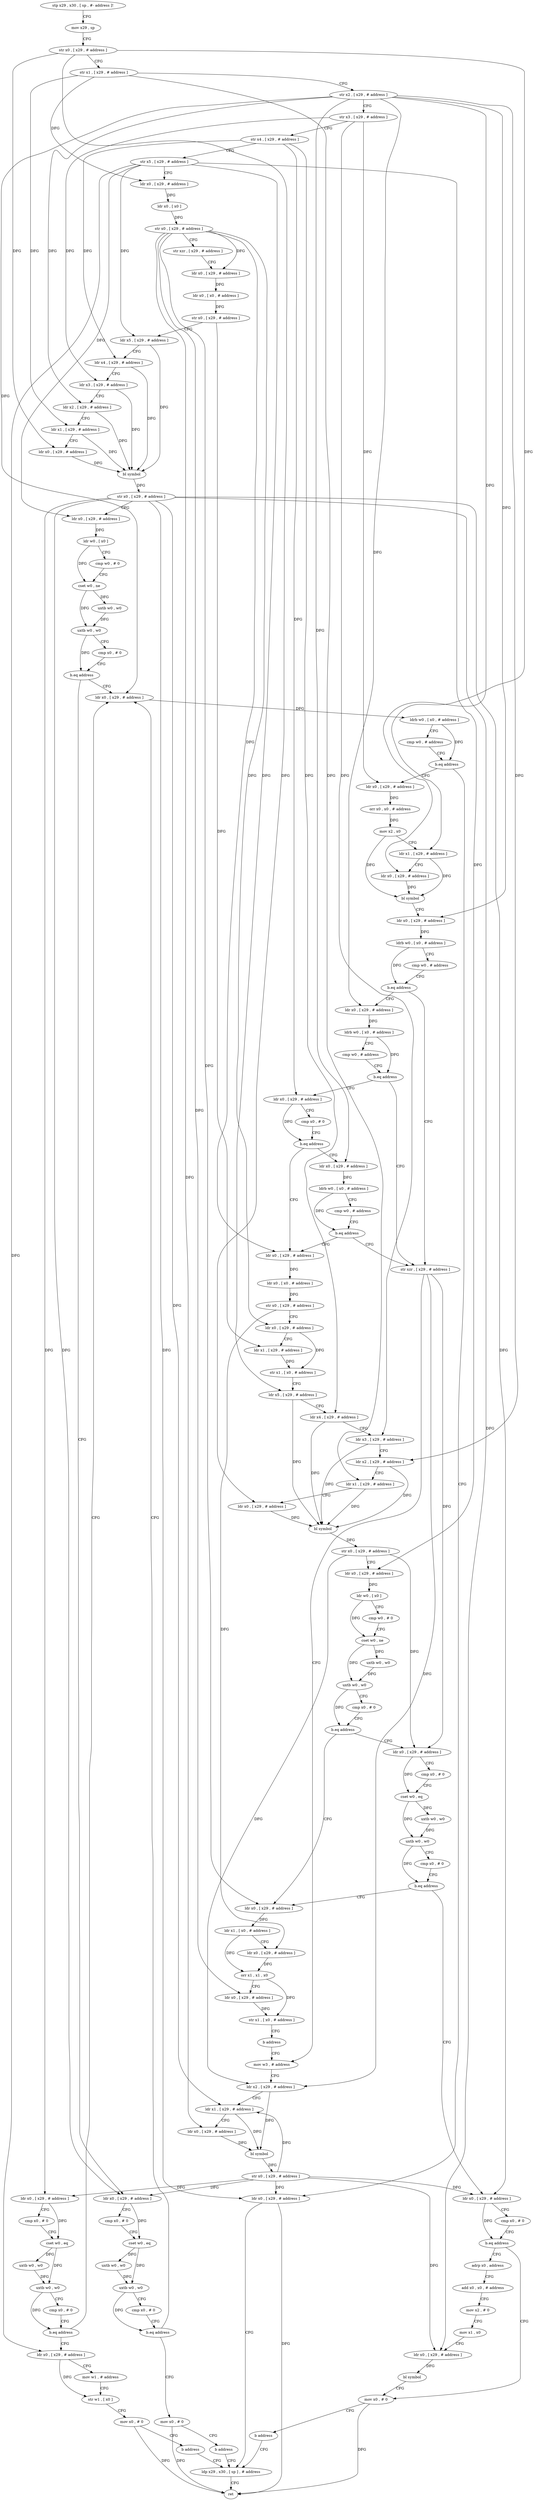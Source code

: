 digraph "func" {
"4422196" [label = "stp x29 , x30 , [ sp , #- address ]!" ]
"4422200" [label = "mov x29 , sp" ]
"4422204" [label = "str x0 , [ x29 , # address ]" ]
"4422208" [label = "str x1 , [ x29 , # address ]" ]
"4422212" [label = "str x2 , [ x29 , # address ]" ]
"4422216" [label = "str x3 , [ x29 , # address ]" ]
"4422220" [label = "str x4 , [ x29 , # address ]" ]
"4422224" [label = "str x5 , [ x29 , # address ]" ]
"4422228" [label = "ldr x0 , [ x29 , # address ]" ]
"4422232" [label = "ldr x0 , [ x0 ]" ]
"4422236" [label = "str x0 , [ x29 , # address ]" ]
"4422240" [label = "str xzr , [ x29 , # address ]" ]
"4422244" [label = "ldr x0 , [ x29 , # address ]" ]
"4422248" [label = "ldr x0 , [ x0 , # address ]" ]
"4422252" [label = "str x0 , [ x29 , # address ]" ]
"4422256" [label = "ldr x5 , [ x29 , # address ]" ]
"4422260" [label = "ldr x4 , [ x29 , # address ]" ]
"4422264" [label = "ldr x3 , [ x29 , # address ]" ]
"4422268" [label = "ldr x2 , [ x29 , # address ]" ]
"4422272" [label = "ldr x1 , [ x29 , # address ]" ]
"4422276" [label = "ldr x0 , [ x29 , # address ]" ]
"4422280" [label = "bl symbol" ]
"4422284" [label = "str x0 , [ x29 , # address ]" ]
"4422288" [label = "ldr x0 , [ x29 , # address ]" ]
"4422292" [label = "ldr w0 , [ x0 ]" ]
"4422296" [label = "cmp w0 , # 0" ]
"4422300" [label = "cset w0 , ne" ]
"4422304" [label = "uxtb w0 , w0" ]
"4422308" [label = "uxtb w0 , w0" ]
"4422312" [label = "cmp x0 , # 0" ]
"4422316" [label = "b.eq address" ]
"4422704" [label = "ldr x0 , [ x29 , # address ]" ]
"4422320" [label = "ldr x0 , [ x29 , # address ]" ]
"4422708" [label = "ldrb w0 , [ x0 , # address ]" ]
"4422712" [label = "cmp w0 , # address" ]
"4422716" [label = "b.eq address" ]
"4422356" [label = "ldr x0 , [ x29 , # address ]" ]
"4422720" [label = "ldr x0 , [ x29 , # address ]" ]
"4422324" [label = "cmp x0 , # 0" ]
"4422328" [label = "cset w0 , eq" ]
"4422332" [label = "uxtb w0 , w0" ]
"4422336" [label = "uxtb w0 , w0" ]
"4422340" [label = "cmp x0 , # 0" ]
"4422344" [label = "b.eq address" ]
"4422348" [label = "mov x0 , # 0" ]
"4422360" [label = "orr x0 , x0 , # address" ]
"4422364" [label = "mov x2 , x0" ]
"4422368" [label = "ldr x1 , [ x29 , # address ]" ]
"4422372" [label = "ldr x0 , [ x29 , # address ]" ]
"4422376" [label = "bl symbol" ]
"4422380" [label = "ldr x0 , [ x29 , # address ]" ]
"4422384" [label = "ldrb w0 , [ x0 , # address ]" ]
"4422388" [label = "cmp w0 , # address" ]
"4422392" [label = "b.eq address" ]
"4422628" [label = "str xzr , [ x29 , # address ]" ]
"4422396" [label = "ldr x0 , [ x29 , # address ]" ]
"4422724" [label = "ldp x29 , x30 , [ sp ] , # address" ]
"4422352" [label = "b address" ]
"4422632" [label = "mov w3 , # address" ]
"4422400" [label = "ldrb w0 , [ x0 , # address ]" ]
"4422404" [label = "cmp w0 , # address" ]
"4422408" [label = "b.eq address" ]
"4422412" [label = "ldr x0 , [ x29 , # address ]" ]
"4422728" [label = "ret" ]
"4422684" [label = "ldr x0 , [ x29 , # address ]" ]
"4422688" [label = "mov w1 , # address" ]
"4422692" [label = "str w1 , [ x0 ]" ]
"4422696" [label = "mov x0 , # 0" ]
"4422700" [label = "b address" ]
"4422416" [label = "cmp x0 , # 0" ]
"4422420" [label = "b.eq address" ]
"4422440" [label = "ldr x0 , [ x29 , # address ]" ]
"4422424" [label = "ldr x0 , [ x29 , # address ]" ]
"4422444" [label = "ldr x0 , [ x0 , # address ]" ]
"4422448" [label = "str x0 , [ x29 , # address ]" ]
"4422452" [label = "ldr x0 , [ x29 , # address ]" ]
"4422456" [label = "ldr x1 , [ x29 , # address ]" ]
"4422460" [label = "str x1 , [ x0 , # address ]" ]
"4422464" [label = "ldr x5 , [ x29 , # address ]" ]
"4422468" [label = "ldr x4 , [ x29 , # address ]" ]
"4422472" [label = "ldr x3 , [ x29 , # address ]" ]
"4422476" [label = "ldr x2 , [ x29 , # address ]" ]
"4422480" [label = "ldr x1 , [ x29 , # address ]" ]
"4422484" [label = "ldr x0 , [ x29 , # address ]" ]
"4422488" [label = "bl symbol" ]
"4422492" [label = "str x0 , [ x29 , # address ]" ]
"4422496" [label = "ldr x0 , [ x29 , # address ]" ]
"4422500" [label = "ldr w0 , [ x0 ]" ]
"4422504" [label = "cmp w0 , # 0" ]
"4422508" [label = "cset w0 , ne" ]
"4422512" [label = "uxtb w0 , w0" ]
"4422516" [label = "uxtb w0 , w0" ]
"4422520" [label = "cmp x0 , # 0" ]
"4422524" [label = "b.eq address" ]
"4422600" [label = "ldr x0 , [ x29 , # address ]" ]
"4422528" [label = "ldr x0 , [ x29 , # address ]" ]
"4422428" [label = "ldrb w0 , [ x0 , # address ]" ]
"4422432" [label = "cmp w0 , # address" ]
"4422436" [label = "b.eq address" ]
"4422604" [label = "ldr x1 , [ x0 , # address ]" ]
"4422608" [label = "ldr x0 , [ x29 , # address ]" ]
"4422612" [label = "orr x1 , x1 , x0" ]
"4422616" [label = "ldr x0 , [ x29 , # address ]" ]
"4422620" [label = "str x1 , [ x0 , # address ]" ]
"4422624" [label = "b address" ]
"4422532" [label = "cmp x0 , # 0" ]
"4422536" [label = "cset w0 , eq" ]
"4422540" [label = "uxtb w0 , w0" ]
"4422544" [label = "uxtb w0 , w0" ]
"4422548" [label = "cmp x0 , # 0" ]
"4422552" [label = "b.eq address" ]
"4422556" [label = "ldr x0 , [ x29 , # address ]" ]
"4422636" [label = "ldr x2 , [ x29 , # address ]" ]
"4422640" [label = "ldr x1 , [ x29 , # address ]" ]
"4422644" [label = "ldr x0 , [ x29 , # address ]" ]
"4422648" [label = "bl symbol" ]
"4422652" [label = "str x0 , [ x29 , # address ]" ]
"4422656" [label = "ldr x0 , [ x29 , # address ]" ]
"4422660" [label = "cmp x0 , # 0" ]
"4422664" [label = "cset w0 , eq" ]
"4422668" [label = "uxtb w0 , w0" ]
"4422672" [label = "uxtb w0 , w0" ]
"4422676" [label = "cmp x0 , # 0" ]
"4422680" [label = "b.eq address" ]
"4422560" [label = "cmp x0 , # 0" ]
"4422564" [label = "b.eq address" ]
"4422592" [label = "mov x0 , # 0" ]
"4422568" [label = "adrp x0 , address" ]
"4422596" [label = "b address" ]
"4422572" [label = "add x0 , x0 , # address" ]
"4422576" [label = "mov x2 , # 0" ]
"4422580" [label = "mov x1 , x0" ]
"4422584" [label = "ldr x0 , [ x29 , # address ]" ]
"4422588" [label = "bl symbol" ]
"4422196" -> "4422200" [ label = "CFG" ]
"4422200" -> "4422204" [ label = "CFG" ]
"4422204" -> "4422208" [ label = "CFG" ]
"4422204" -> "4422276" [ label = "DFG" ]
"4422204" -> "4422368" [ label = "DFG" ]
"4422204" -> "4422484" [ label = "DFG" ]
"4422208" -> "4422212" [ label = "CFG" ]
"4422208" -> "4422228" [ label = "DFG" ]
"4422208" -> "4422272" [ label = "DFG" ]
"4422208" -> "4422480" [ label = "DFG" ]
"4422212" -> "4422216" [ label = "CFG" ]
"4422212" -> "4422268" [ label = "DFG" ]
"4422212" -> "4422704" [ label = "DFG" ]
"4422212" -> "4422372" [ label = "DFG" ]
"4422212" -> "4422380" [ label = "DFG" ]
"4422212" -> "4422396" [ label = "DFG" ]
"4422212" -> "4422476" [ label = "DFG" ]
"4422212" -> "4422424" [ label = "DFG" ]
"4422216" -> "4422220" [ label = "CFG" ]
"4422216" -> "4422264" [ label = "DFG" ]
"4422216" -> "4422356" [ label = "DFG" ]
"4422216" -> "4422472" [ label = "DFG" ]
"4422220" -> "4422224" [ label = "CFG" ]
"4422220" -> "4422260" [ label = "DFG" ]
"4422220" -> "4422412" [ label = "DFG" ]
"4422220" -> "4422468" [ label = "DFG" ]
"4422224" -> "4422228" [ label = "CFG" ]
"4422224" -> "4422256" [ label = "DFG" ]
"4422224" -> "4422288" [ label = "DFG" ]
"4422224" -> "4422464" [ label = "DFG" ]
"4422224" -> "4422496" [ label = "DFG" ]
"4422224" -> "4422684" [ label = "DFG" ]
"4422228" -> "4422232" [ label = "DFG" ]
"4422232" -> "4422236" [ label = "DFG" ]
"4422236" -> "4422240" [ label = "CFG" ]
"4422236" -> "4422244" [ label = "DFG" ]
"4422236" -> "4422644" [ label = "DFG" ]
"4422236" -> "4422440" [ label = "DFG" ]
"4422236" -> "4422452" [ label = "DFG" ]
"4422236" -> "4422600" [ label = "DFG" ]
"4422236" -> "4422616" [ label = "DFG" ]
"4422240" -> "4422244" [ label = "CFG" ]
"4422244" -> "4422248" [ label = "DFG" ]
"4422248" -> "4422252" [ label = "DFG" ]
"4422252" -> "4422256" [ label = "CFG" ]
"4422252" -> "4422456" [ label = "DFG" ]
"4422256" -> "4422260" [ label = "CFG" ]
"4422256" -> "4422280" [ label = "DFG" ]
"4422260" -> "4422264" [ label = "CFG" ]
"4422260" -> "4422280" [ label = "DFG" ]
"4422264" -> "4422268" [ label = "CFG" ]
"4422264" -> "4422280" [ label = "DFG" ]
"4422268" -> "4422272" [ label = "CFG" ]
"4422268" -> "4422280" [ label = "DFG" ]
"4422272" -> "4422276" [ label = "CFG" ]
"4422272" -> "4422280" [ label = "DFG" ]
"4422276" -> "4422280" [ label = "DFG" ]
"4422280" -> "4422284" [ label = "DFG" ]
"4422284" -> "4422288" [ label = "CFG" ]
"4422284" -> "4422320" [ label = "DFG" ]
"4422284" -> "4422720" [ label = "DFG" ]
"4422284" -> "4422640" [ label = "DFG" ]
"4422284" -> "4422656" [ label = "DFG" ]
"4422284" -> "4422556" [ label = "DFG" ]
"4422284" -> "4422584" [ label = "DFG" ]
"4422288" -> "4422292" [ label = "DFG" ]
"4422292" -> "4422296" [ label = "CFG" ]
"4422292" -> "4422300" [ label = "DFG" ]
"4422296" -> "4422300" [ label = "CFG" ]
"4422300" -> "4422304" [ label = "DFG" ]
"4422300" -> "4422308" [ label = "DFG" ]
"4422304" -> "4422308" [ label = "DFG" ]
"4422308" -> "4422312" [ label = "CFG" ]
"4422308" -> "4422316" [ label = "DFG" ]
"4422312" -> "4422316" [ label = "CFG" ]
"4422316" -> "4422704" [ label = "CFG" ]
"4422316" -> "4422320" [ label = "CFG" ]
"4422704" -> "4422708" [ label = "DFG" ]
"4422320" -> "4422324" [ label = "CFG" ]
"4422320" -> "4422328" [ label = "DFG" ]
"4422708" -> "4422712" [ label = "CFG" ]
"4422708" -> "4422716" [ label = "DFG" ]
"4422712" -> "4422716" [ label = "CFG" ]
"4422716" -> "4422356" [ label = "CFG" ]
"4422716" -> "4422720" [ label = "CFG" ]
"4422356" -> "4422360" [ label = "DFG" ]
"4422720" -> "4422724" [ label = "CFG" ]
"4422720" -> "4422728" [ label = "DFG" ]
"4422324" -> "4422328" [ label = "CFG" ]
"4422328" -> "4422332" [ label = "DFG" ]
"4422328" -> "4422336" [ label = "DFG" ]
"4422332" -> "4422336" [ label = "DFG" ]
"4422336" -> "4422340" [ label = "CFG" ]
"4422336" -> "4422344" [ label = "DFG" ]
"4422340" -> "4422344" [ label = "CFG" ]
"4422344" -> "4422704" [ label = "CFG" ]
"4422344" -> "4422348" [ label = "CFG" ]
"4422348" -> "4422352" [ label = "CFG" ]
"4422348" -> "4422728" [ label = "DFG" ]
"4422360" -> "4422364" [ label = "DFG" ]
"4422364" -> "4422368" [ label = "CFG" ]
"4422364" -> "4422376" [ label = "DFG" ]
"4422368" -> "4422372" [ label = "CFG" ]
"4422368" -> "4422376" [ label = "DFG" ]
"4422372" -> "4422376" [ label = "DFG" ]
"4422376" -> "4422380" [ label = "CFG" ]
"4422380" -> "4422384" [ label = "DFG" ]
"4422384" -> "4422388" [ label = "CFG" ]
"4422384" -> "4422392" [ label = "DFG" ]
"4422388" -> "4422392" [ label = "CFG" ]
"4422392" -> "4422628" [ label = "CFG" ]
"4422392" -> "4422396" [ label = "CFG" ]
"4422628" -> "4422632" [ label = "CFG" ]
"4422628" -> "4422636" [ label = "DFG" ]
"4422628" -> "4422528" [ label = "DFG" ]
"4422396" -> "4422400" [ label = "DFG" ]
"4422724" -> "4422728" [ label = "CFG" ]
"4422352" -> "4422724" [ label = "CFG" ]
"4422632" -> "4422636" [ label = "CFG" ]
"4422400" -> "4422404" [ label = "CFG" ]
"4422400" -> "4422408" [ label = "DFG" ]
"4422404" -> "4422408" [ label = "CFG" ]
"4422408" -> "4422628" [ label = "CFG" ]
"4422408" -> "4422412" [ label = "CFG" ]
"4422412" -> "4422416" [ label = "CFG" ]
"4422412" -> "4422420" [ label = "DFG" ]
"4422684" -> "4422688" [ label = "CFG" ]
"4422684" -> "4422692" [ label = "DFG" ]
"4422688" -> "4422692" [ label = "CFG" ]
"4422692" -> "4422696" [ label = "CFG" ]
"4422696" -> "4422700" [ label = "CFG" ]
"4422696" -> "4422728" [ label = "DFG" ]
"4422700" -> "4422724" [ label = "CFG" ]
"4422416" -> "4422420" [ label = "CFG" ]
"4422420" -> "4422440" [ label = "CFG" ]
"4422420" -> "4422424" [ label = "CFG" ]
"4422440" -> "4422444" [ label = "DFG" ]
"4422424" -> "4422428" [ label = "DFG" ]
"4422444" -> "4422448" [ label = "DFG" ]
"4422448" -> "4422452" [ label = "CFG" ]
"4422448" -> "4422608" [ label = "DFG" ]
"4422452" -> "4422456" [ label = "CFG" ]
"4422452" -> "4422460" [ label = "DFG" ]
"4422456" -> "4422460" [ label = "DFG" ]
"4422460" -> "4422464" [ label = "CFG" ]
"4422464" -> "4422468" [ label = "CFG" ]
"4422464" -> "4422488" [ label = "DFG" ]
"4422468" -> "4422472" [ label = "CFG" ]
"4422468" -> "4422488" [ label = "DFG" ]
"4422472" -> "4422476" [ label = "CFG" ]
"4422472" -> "4422488" [ label = "DFG" ]
"4422476" -> "4422480" [ label = "CFG" ]
"4422476" -> "4422488" [ label = "DFG" ]
"4422480" -> "4422484" [ label = "CFG" ]
"4422480" -> "4422488" [ label = "DFG" ]
"4422484" -> "4422488" [ label = "DFG" ]
"4422488" -> "4422492" [ label = "DFG" ]
"4422492" -> "4422496" [ label = "CFG" ]
"4422492" -> "4422636" [ label = "DFG" ]
"4422492" -> "4422528" [ label = "DFG" ]
"4422496" -> "4422500" [ label = "DFG" ]
"4422500" -> "4422504" [ label = "CFG" ]
"4422500" -> "4422508" [ label = "DFG" ]
"4422504" -> "4422508" [ label = "CFG" ]
"4422508" -> "4422512" [ label = "DFG" ]
"4422508" -> "4422516" [ label = "DFG" ]
"4422512" -> "4422516" [ label = "DFG" ]
"4422516" -> "4422520" [ label = "CFG" ]
"4422516" -> "4422524" [ label = "DFG" ]
"4422520" -> "4422524" [ label = "CFG" ]
"4422524" -> "4422600" [ label = "CFG" ]
"4422524" -> "4422528" [ label = "CFG" ]
"4422600" -> "4422604" [ label = "DFG" ]
"4422528" -> "4422532" [ label = "CFG" ]
"4422528" -> "4422536" [ label = "DFG" ]
"4422428" -> "4422432" [ label = "CFG" ]
"4422428" -> "4422436" [ label = "DFG" ]
"4422432" -> "4422436" [ label = "CFG" ]
"4422436" -> "4422628" [ label = "CFG" ]
"4422436" -> "4422440" [ label = "CFG" ]
"4422604" -> "4422608" [ label = "CFG" ]
"4422604" -> "4422612" [ label = "DFG" ]
"4422608" -> "4422612" [ label = "DFG" ]
"4422612" -> "4422616" [ label = "CFG" ]
"4422612" -> "4422620" [ label = "DFG" ]
"4422616" -> "4422620" [ label = "DFG" ]
"4422620" -> "4422624" [ label = "CFG" ]
"4422624" -> "4422632" [ label = "CFG" ]
"4422532" -> "4422536" [ label = "CFG" ]
"4422536" -> "4422540" [ label = "DFG" ]
"4422536" -> "4422544" [ label = "DFG" ]
"4422540" -> "4422544" [ label = "DFG" ]
"4422544" -> "4422548" [ label = "CFG" ]
"4422544" -> "4422552" [ label = "DFG" ]
"4422548" -> "4422552" [ label = "CFG" ]
"4422552" -> "4422600" [ label = "CFG" ]
"4422552" -> "4422556" [ label = "CFG" ]
"4422556" -> "4422560" [ label = "CFG" ]
"4422556" -> "4422564" [ label = "DFG" ]
"4422636" -> "4422640" [ label = "CFG" ]
"4422636" -> "4422648" [ label = "DFG" ]
"4422640" -> "4422644" [ label = "CFG" ]
"4422640" -> "4422648" [ label = "DFG" ]
"4422644" -> "4422648" [ label = "DFG" ]
"4422648" -> "4422652" [ label = "DFG" ]
"4422652" -> "4422656" [ label = "DFG" ]
"4422652" -> "4422320" [ label = "DFG" ]
"4422652" -> "4422720" [ label = "DFG" ]
"4422652" -> "4422640" [ label = "DFG" ]
"4422652" -> "4422556" [ label = "DFG" ]
"4422652" -> "4422584" [ label = "DFG" ]
"4422656" -> "4422660" [ label = "CFG" ]
"4422656" -> "4422664" [ label = "DFG" ]
"4422660" -> "4422664" [ label = "CFG" ]
"4422664" -> "4422668" [ label = "DFG" ]
"4422664" -> "4422672" [ label = "DFG" ]
"4422668" -> "4422672" [ label = "DFG" ]
"4422672" -> "4422676" [ label = "CFG" ]
"4422672" -> "4422680" [ label = "DFG" ]
"4422676" -> "4422680" [ label = "CFG" ]
"4422680" -> "4422704" [ label = "CFG" ]
"4422680" -> "4422684" [ label = "CFG" ]
"4422560" -> "4422564" [ label = "CFG" ]
"4422564" -> "4422592" [ label = "CFG" ]
"4422564" -> "4422568" [ label = "CFG" ]
"4422592" -> "4422596" [ label = "CFG" ]
"4422592" -> "4422728" [ label = "DFG" ]
"4422568" -> "4422572" [ label = "CFG" ]
"4422596" -> "4422724" [ label = "CFG" ]
"4422572" -> "4422576" [ label = "CFG" ]
"4422576" -> "4422580" [ label = "CFG" ]
"4422580" -> "4422584" [ label = "CFG" ]
"4422584" -> "4422588" [ label = "DFG" ]
"4422588" -> "4422592" [ label = "CFG" ]
}
